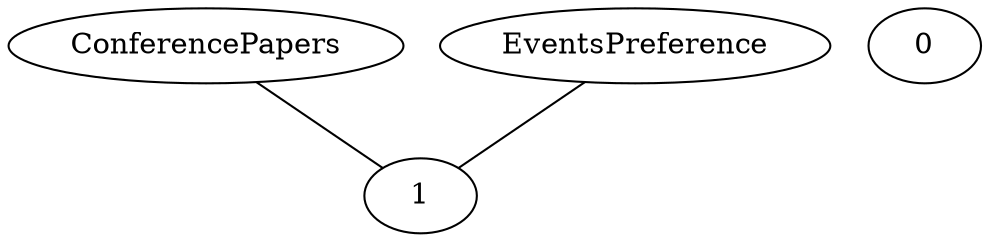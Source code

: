 graph G {
  ConferencePapers;
  EventsPreference;
  0;
  1;
  ConferencePapers -- 1;
  EventsPreference -- 1;
}
